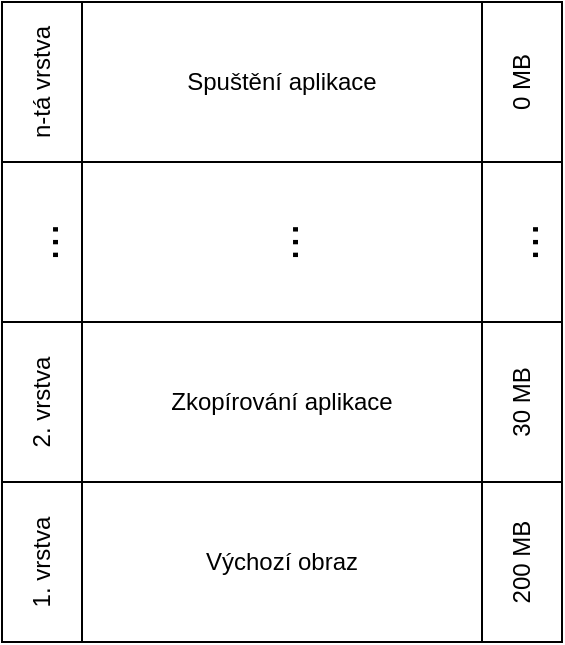 <mxfile version="14.4.3" type="github">
  <diagram id="Eu5boTTG5ssNKcU4RvYt" name="Page-1">
    <mxGraphModel dx="2066" dy="1185" grid="1" gridSize="10" guides="1" tooltips="1" connect="1" arrows="1" fold="1" page="1" pageScale="1" pageWidth="827" pageHeight="1169" math="0" shadow="0">
      <root>
        <mxCell id="0" />
        <mxCell id="1" parent="0" />
        <mxCell id="G3X9aX8D-iyAonPROaYX-1" value="" style="rounded=0;whiteSpace=wrap;html=1;" parent="1" vertex="1">
          <mxGeometry x="200" y="200" width="200" height="240" as="geometry" />
        </mxCell>
        <mxCell id="G3X9aX8D-iyAonPROaYX-2" value="Výchozí obraz" style="rounded=0;whiteSpace=wrap;html=1;" parent="1" vertex="1">
          <mxGeometry x="200" y="440" width="200" height="80" as="geometry" />
        </mxCell>
        <mxCell id="G3X9aX8D-iyAonPROaYX-3" value="&lt;font style=&quot;font-size: 23px&quot;&gt;...&lt;/font&gt;" style="rounded=0;whiteSpace=wrap;html=1;rotation=-90;" parent="1" vertex="1">
          <mxGeometry x="260" y="220" width="80" height="200" as="geometry" />
        </mxCell>
        <mxCell id="G3X9aX8D-iyAonPROaYX-4" value="Spuštění aplikace" style="rounded=0;whiteSpace=wrap;html=1;" parent="1" vertex="1">
          <mxGeometry x="200" y="200" width="200" height="80" as="geometry" />
        </mxCell>
        <mxCell id="G3X9aX8D-iyAonPROaYX-5" value="Zkopírování aplikace" style="rounded=0;whiteSpace=wrap;html=1;" parent="1" vertex="1">
          <mxGeometry x="200" y="360" width="200" height="80" as="geometry" />
        </mxCell>
        <mxCell id="G3X9aX8D-iyAonPROaYX-6" value="1. vrstva" style="rounded=0;whiteSpace=wrap;html=1;rotation=-90;" parent="1" vertex="1">
          <mxGeometry x="140" y="460" width="80" height="40" as="geometry" />
        </mxCell>
        <mxCell id="G3X9aX8D-iyAonPROaYX-7" value="2. vrstva" style="rounded=0;whiteSpace=wrap;html=1;rotation=-90;" parent="1" vertex="1">
          <mxGeometry x="140" y="380" width="80" height="40" as="geometry" />
        </mxCell>
        <mxCell id="G3X9aX8D-iyAonPROaYX-8" value="n-tá vrstva" style="rounded=0;whiteSpace=wrap;html=1;rotation=-90;" parent="1" vertex="1">
          <mxGeometry x="140" y="220" width="80" height="40" as="geometry" />
        </mxCell>
        <mxCell id="G3X9aX8D-iyAonPROaYX-9" value="&lt;font style=&quot;font-size: 23px&quot;&gt;...&lt;/font&gt;" style="rounded=0;whiteSpace=wrap;html=1;rotation=-90;" parent="1" vertex="1">
          <mxGeometry x="140" y="300" width="80" height="40" as="geometry" />
        </mxCell>
        <mxCell id="G3X9aX8D-iyAonPROaYX-10" value="200 MB" style="rounded=0;whiteSpace=wrap;html=1;rotation=-90;" parent="1" vertex="1">
          <mxGeometry x="380" y="460" width="80" height="40" as="geometry" />
        </mxCell>
        <mxCell id="G3X9aX8D-iyAonPROaYX-11" value="30 MB" style="rounded=0;whiteSpace=wrap;html=1;rotation=-90;" parent="1" vertex="1">
          <mxGeometry x="380" y="380" width="80" height="40" as="geometry" />
        </mxCell>
        <mxCell id="G3X9aX8D-iyAonPROaYX-12" value="0 MB" style="rounded=0;whiteSpace=wrap;html=1;rotation=-90;" parent="1" vertex="1">
          <mxGeometry x="380" y="220" width="80" height="40" as="geometry" />
        </mxCell>
        <mxCell id="G3X9aX8D-iyAonPROaYX-13" value="&lt;font style=&quot;font-size: 23px&quot;&gt;...&lt;/font&gt;" style="rounded=0;whiteSpace=wrap;html=1;rotation=-90;" parent="1" vertex="1">
          <mxGeometry x="380" y="300" width="80" height="40" as="geometry" />
        </mxCell>
      </root>
    </mxGraphModel>
  </diagram>
</mxfile>
